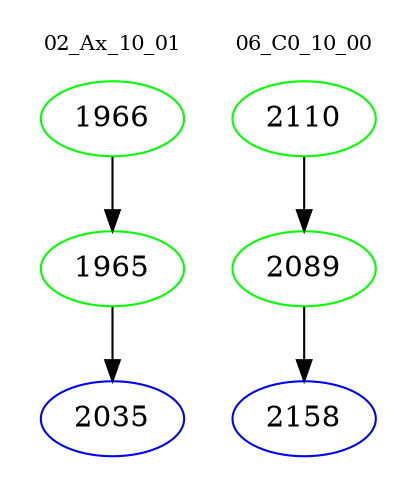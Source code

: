 digraph{
subgraph cluster_0 {
color = white
label = "02_Ax_10_01";
fontsize=10;
T0_1966 [label="1966", color="green"]
T0_1966 -> T0_1965 [color="black"]
T0_1965 [label="1965", color="green"]
T0_1965 -> T0_2035 [color="black"]
T0_2035 [label="2035", color="blue"]
}
subgraph cluster_1 {
color = white
label = "06_C0_10_00";
fontsize=10;
T1_2110 [label="2110", color="green"]
T1_2110 -> T1_2089 [color="black"]
T1_2089 [label="2089", color="green"]
T1_2089 -> T1_2158 [color="black"]
T1_2158 [label="2158", color="blue"]
}
}
